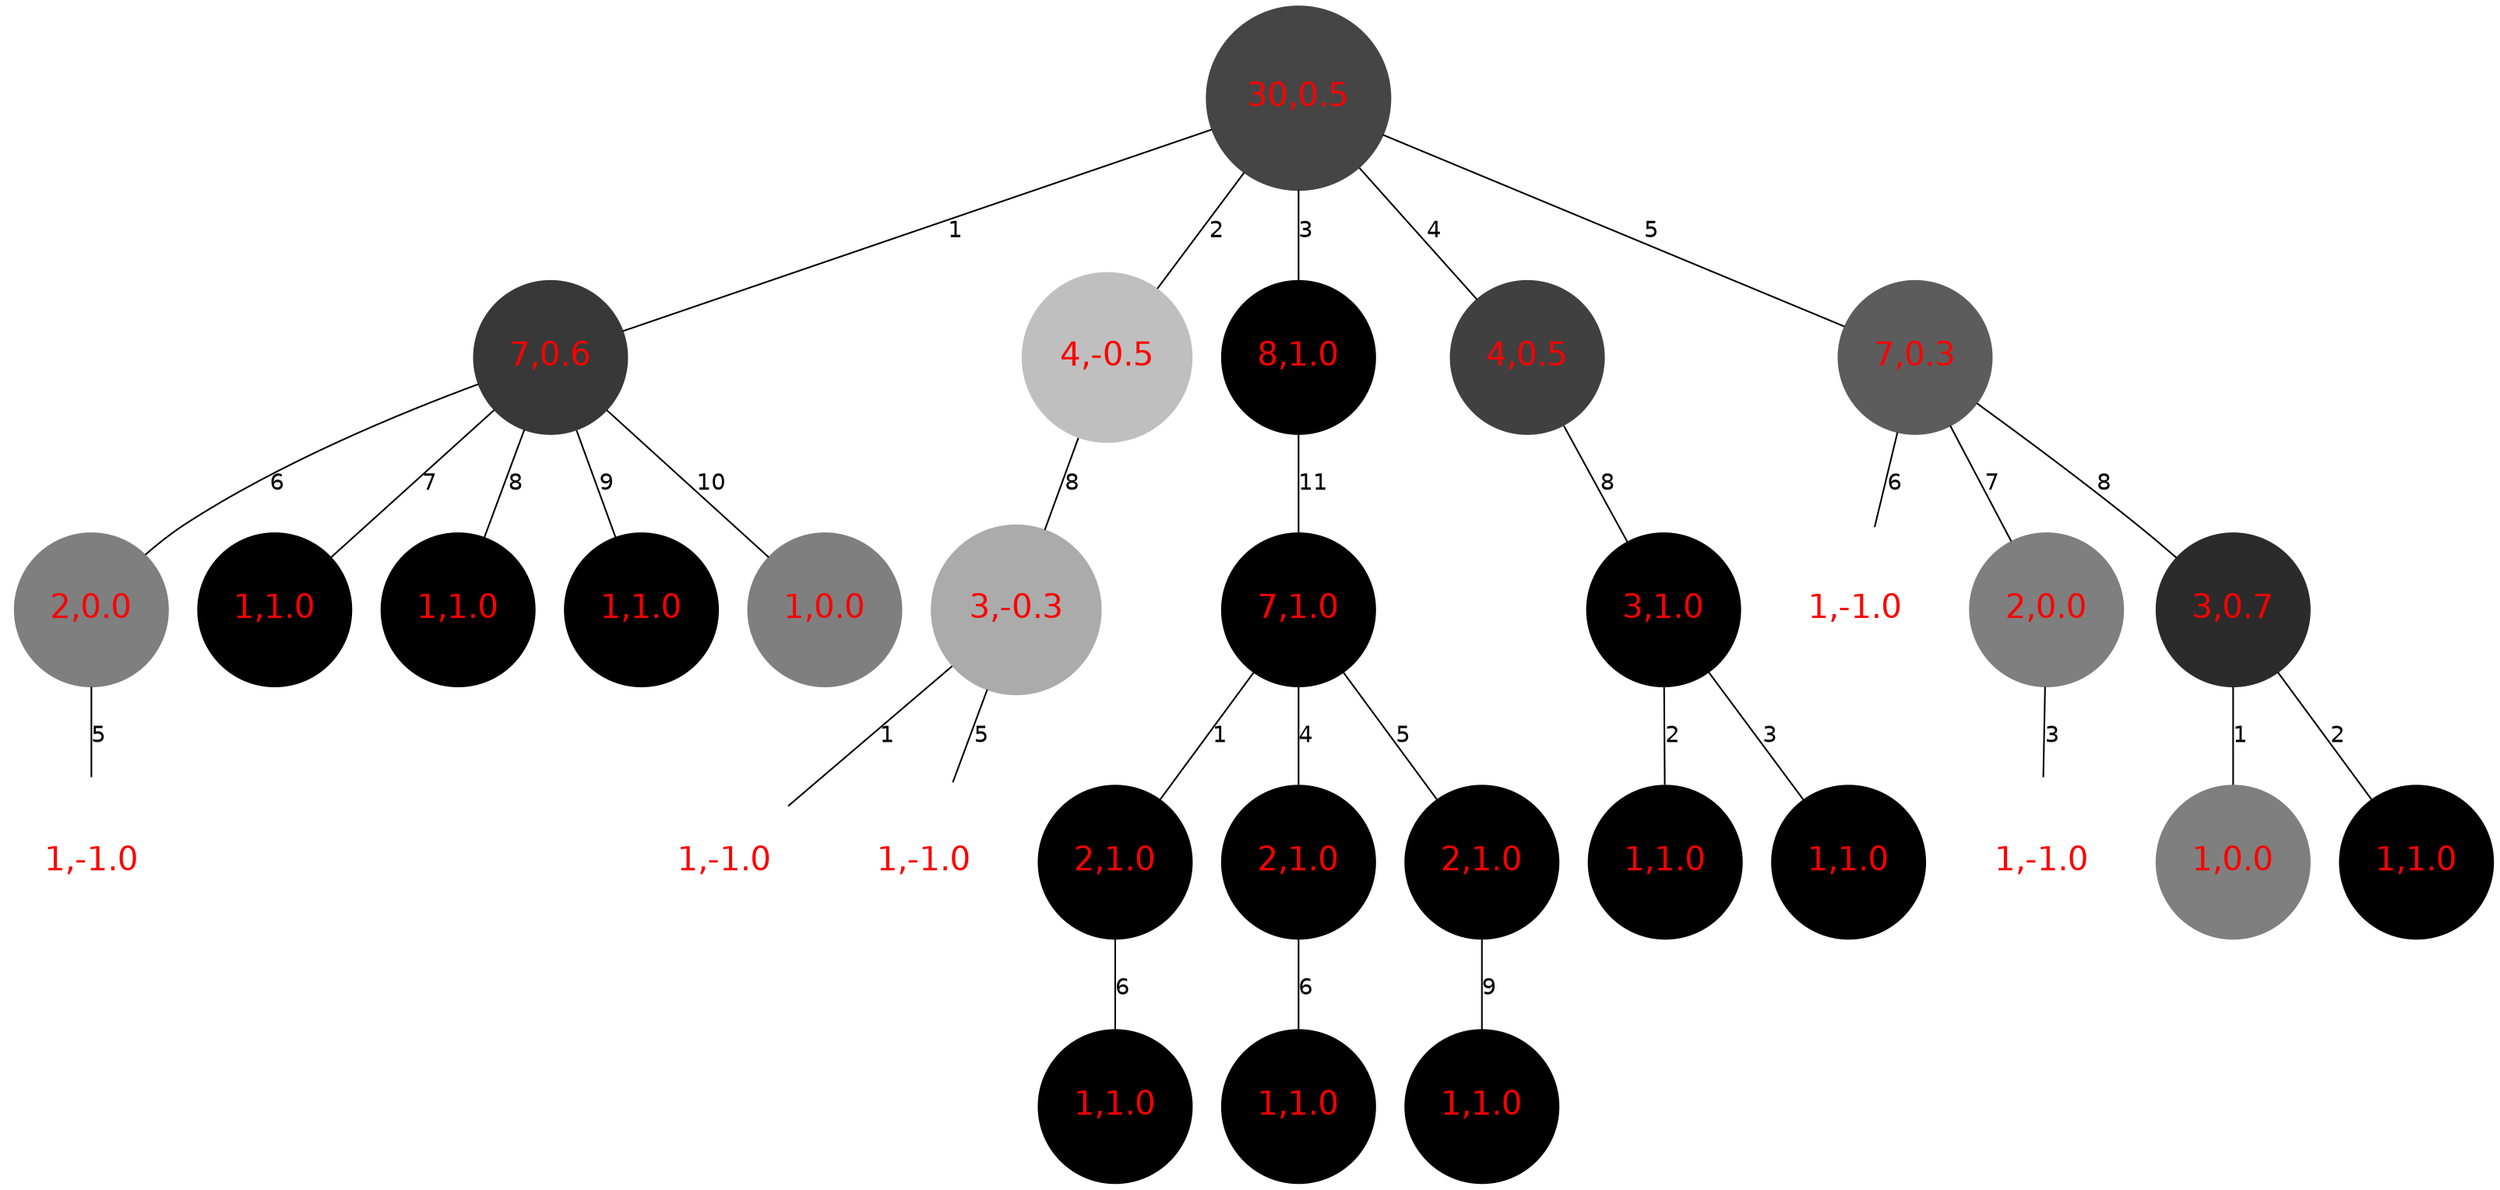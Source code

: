 graph arbre {
 node [shape=circle,style=filled,fontname="Helvetica",fontsize=20];
edge [fontname="Helvetica"]
;0 [label="30,0.5",fontcolor=red, color=grey27];
1 [label="7,0.6",fontcolor=red, color=grey22];
2 [label="2,0.0",fontcolor=red, color=grey50];
3 [label="1,-1.0",fontcolor=red, color=grey100];
2 -- 3 [label="5"];
1 -- 2 [label="6"];
4 [label="1,1.0",fontcolor=red, color=grey0];
1 -- 4 [label="7"];
5 [label="1,1.0",fontcolor=red, color=grey0];
1 -- 5 [label="8"];
6 [label="1,1.0",fontcolor=red, color=grey0];
1 -- 6 [label="9"];
7 [label="1,0.0",fontcolor=red, color=grey50];
1 -- 7 [label="10"];
0 -- 1 [label="1"];
8 [label="4,-0.5",fontcolor=red, color=grey75];
9 [label="3,-0.3",fontcolor=red, color=grey67];
10 [label="1,-1.0",fontcolor=red, color=grey100];
9 -- 10 [label="1"];
11 [label="1,-1.0",fontcolor=red, color=grey100];
9 -- 11 [label="5"];
8 -- 9 [label="8"];
0 -- 8 [label="2"];
12 [label="8,1.0",fontcolor=red, color=grey0];
13 [label="7,1.0",fontcolor=red, color=grey0];
14 [label="2,1.0",fontcolor=red, color=grey0];
15 [label="1,1.0",fontcolor=red, color=grey0];
14 -- 15 [label="6"];
13 -- 14 [label="1"];
16 [label="2,1.0",fontcolor=red, color=grey0];
17 [label="1,1.0",fontcolor=red, color=grey0];
16 -- 17 [label="6"];
13 -- 16 [label="4"];
18 [label="2,1.0",fontcolor=red, color=grey0];
19 [label="1,1.0",fontcolor=red, color=grey0];
18 -- 19 [label="9"];
13 -- 18 [label="5"];
12 -- 13 [label="11"];
0 -- 12 [label="3"];
20 [label="4,0.5",fontcolor=red, color=grey25];
21 [label="3,1.0",fontcolor=red, color=grey0];
22 [label="1,1.0",fontcolor=red, color=grey0];
21 -- 22 [label="2"];
23 [label="1,1.0",fontcolor=red, color=grey0];
21 -- 23 [label="3"];
20 -- 21 [label="8"];
0 -- 20 [label="4"];
24 [label="7,0.3",fontcolor=red, color=grey36];
25 [label="1,-1.0",fontcolor=red, color=grey100];
24 -- 25 [label="6"];
26 [label="2,0.0",fontcolor=red, color=grey50];
27 [label="1,-1.0",fontcolor=red, color=grey100];
26 -- 27 [label="3"];
24 -- 26 [label="7"];
28 [label="3,0.7",fontcolor=red, color=grey17];
29 [label="1,0.0",fontcolor=red, color=grey50];
28 -- 29 [label="1"];
30 [label="1,1.0",fontcolor=red, color=grey0];
28 -- 30 [label="2"];
24 -- 28 [label="8"];
0 -- 24 [label="5"];
}
